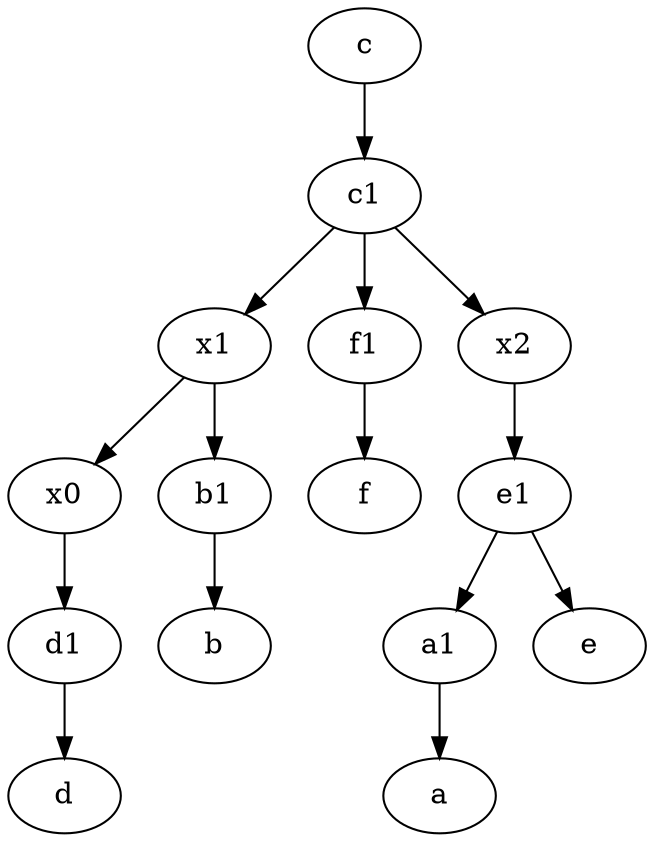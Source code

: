 digraph  {
	e1 [pos="25,45!"];
	a1 [pos="40,15!"];
	x0;
	x1;
	d1 [pos="25,30!"];
	f1;
	x2;
	c [pos="20,10!"];
	c1 [pos="30,15!"];
	b1 [pos="45,20!"];
	b1 -> b;
	c1 -> x1;
	x1 -> x0;
	d1 -> d;
	x2 -> e1;
	x1 -> b1;
	a1 -> a;
	c1 -> f1;
	c -> c1;
	x0 -> d1;
	e1 -> a1;
	c1 -> x2;
	e1 -> e;
	f1 -> f;

	}